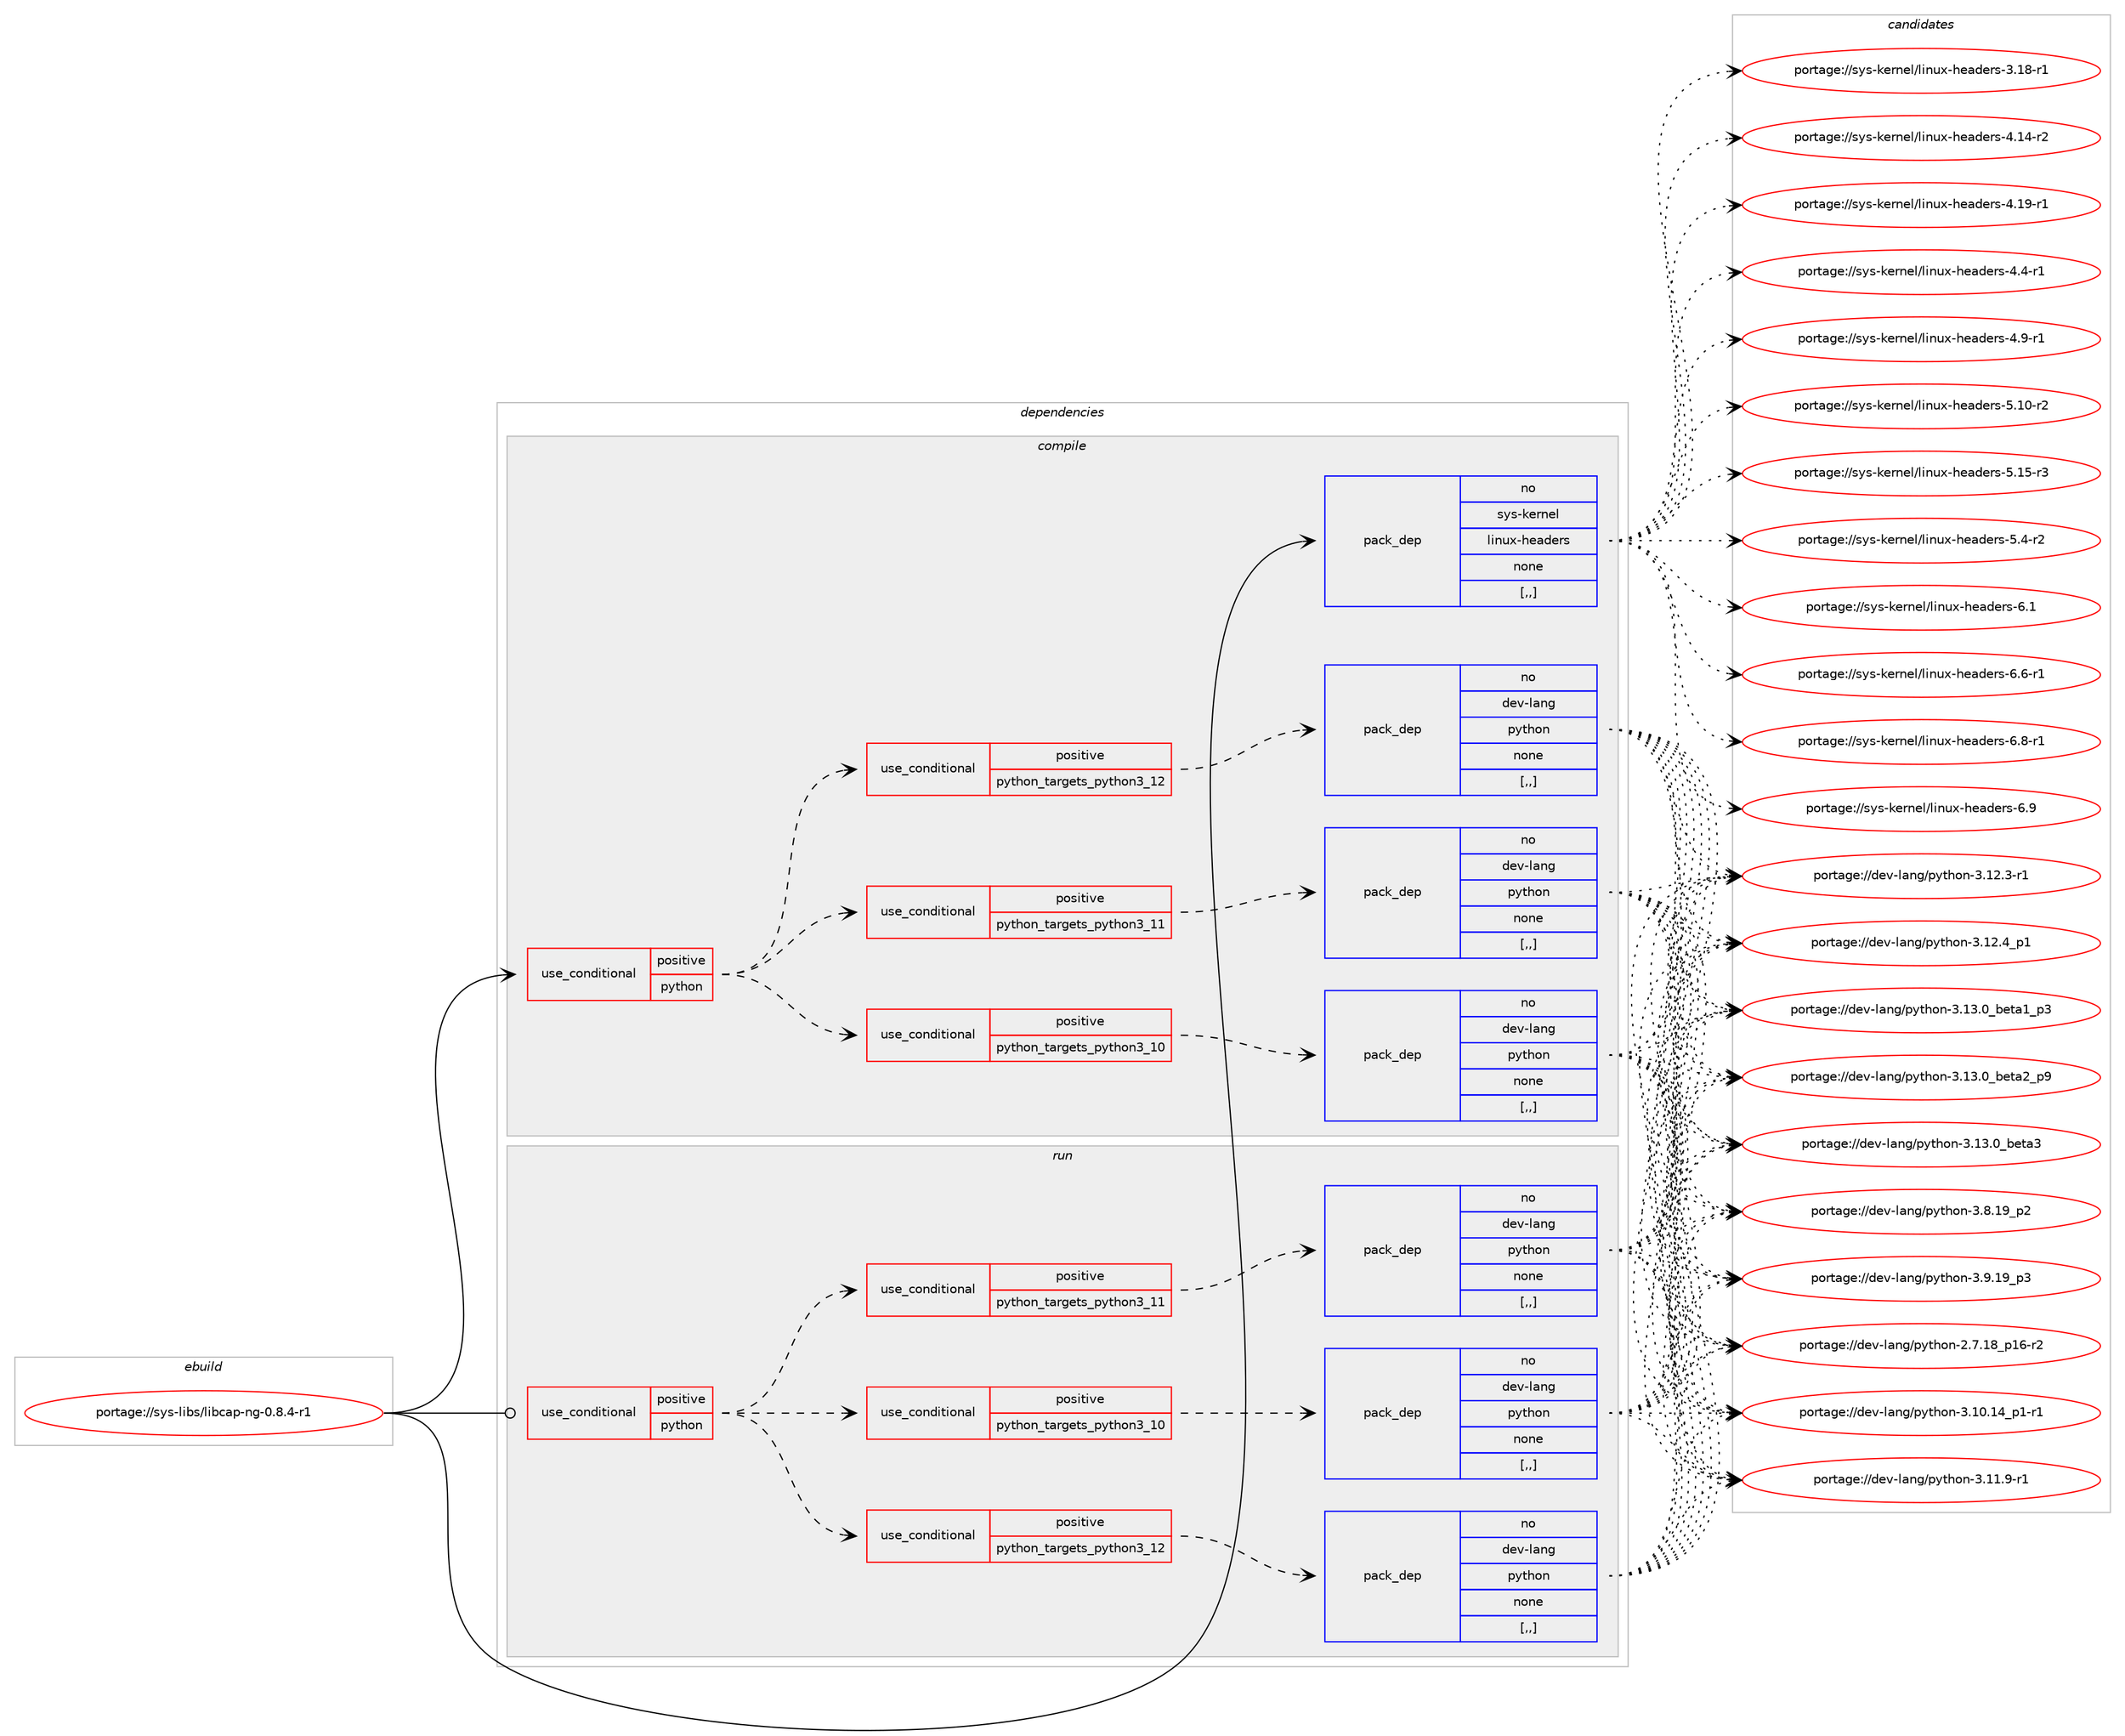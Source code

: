 digraph prolog {

# *************
# Graph options
# *************

newrank=true;
concentrate=true;
compound=true;
graph [rankdir=LR,fontname=Helvetica,fontsize=10,ranksep=1.5];#, ranksep=2.5, nodesep=0.2];
edge  [arrowhead=vee];
node  [fontname=Helvetica,fontsize=10];

# **********
# The ebuild
# **********

subgraph cluster_leftcol {
color=gray;
rank=same;
label=<<i>ebuild</i>>;
id [label="portage://sys-libs/libcap-ng-0.8.4-r1", color=red, width=4, href="../sys-libs/libcap-ng-0.8.4-r1.svg"];
}

# ****************
# The dependencies
# ****************

subgraph cluster_midcol {
color=gray;
label=<<i>dependencies</i>>;
subgraph cluster_compile {
fillcolor="#eeeeee";
style=filled;
label=<<i>compile</i>>;
subgraph cond114641 {
dependency430707 [label=<<TABLE BORDER="0" CELLBORDER="1" CELLSPACING="0" CELLPADDING="4"><TR><TD ROWSPAN="3" CELLPADDING="10">use_conditional</TD></TR><TR><TD>positive</TD></TR><TR><TD>python</TD></TR></TABLE>>, shape=none, color=red];
subgraph cond114642 {
dependency430708 [label=<<TABLE BORDER="0" CELLBORDER="1" CELLSPACING="0" CELLPADDING="4"><TR><TD ROWSPAN="3" CELLPADDING="10">use_conditional</TD></TR><TR><TD>positive</TD></TR><TR><TD>python_targets_python3_10</TD></TR></TABLE>>, shape=none, color=red];
subgraph pack313141 {
dependency430709 [label=<<TABLE BORDER="0" CELLBORDER="1" CELLSPACING="0" CELLPADDING="4" WIDTH="220"><TR><TD ROWSPAN="6" CELLPADDING="30">pack_dep</TD></TR><TR><TD WIDTH="110">no</TD></TR><TR><TD>dev-lang</TD></TR><TR><TD>python</TD></TR><TR><TD>none</TD></TR><TR><TD>[,,]</TD></TR></TABLE>>, shape=none, color=blue];
}
dependency430708:e -> dependency430709:w [weight=20,style="dashed",arrowhead="vee"];
}
dependency430707:e -> dependency430708:w [weight=20,style="dashed",arrowhead="vee"];
subgraph cond114643 {
dependency430710 [label=<<TABLE BORDER="0" CELLBORDER="1" CELLSPACING="0" CELLPADDING="4"><TR><TD ROWSPAN="3" CELLPADDING="10">use_conditional</TD></TR><TR><TD>positive</TD></TR><TR><TD>python_targets_python3_11</TD></TR></TABLE>>, shape=none, color=red];
subgraph pack313142 {
dependency430711 [label=<<TABLE BORDER="0" CELLBORDER="1" CELLSPACING="0" CELLPADDING="4" WIDTH="220"><TR><TD ROWSPAN="6" CELLPADDING="30">pack_dep</TD></TR><TR><TD WIDTH="110">no</TD></TR><TR><TD>dev-lang</TD></TR><TR><TD>python</TD></TR><TR><TD>none</TD></TR><TR><TD>[,,]</TD></TR></TABLE>>, shape=none, color=blue];
}
dependency430710:e -> dependency430711:w [weight=20,style="dashed",arrowhead="vee"];
}
dependency430707:e -> dependency430710:w [weight=20,style="dashed",arrowhead="vee"];
subgraph cond114644 {
dependency430712 [label=<<TABLE BORDER="0" CELLBORDER="1" CELLSPACING="0" CELLPADDING="4"><TR><TD ROWSPAN="3" CELLPADDING="10">use_conditional</TD></TR><TR><TD>positive</TD></TR><TR><TD>python_targets_python3_12</TD></TR></TABLE>>, shape=none, color=red];
subgraph pack313143 {
dependency430713 [label=<<TABLE BORDER="0" CELLBORDER="1" CELLSPACING="0" CELLPADDING="4" WIDTH="220"><TR><TD ROWSPAN="6" CELLPADDING="30">pack_dep</TD></TR><TR><TD WIDTH="110">no</TD></TR><TR><TD>dev-lang</TD></TR><TR><TD>python</TD></TR><TR><TD>none</TD></TR><TR><TD>[,,]</TD></TR></TABLE>>, shape=none, color=blue];
}
dependency430712:e -> dependency430713:w [weight=20,style="dashed",arrowhead="vee"];
}
dependency430707:e -> dependency430712:w [weight=20,style="dashed",arrowhead="vee"];
}
id:e -> dependency430707:w [weight=20,style="solid",arrowhead="vee"];
subgraph pack313144 {
dependency430714 [label=<<TABLE BORDER="0" CELLBORDER="1" CELLSPACING="0" CELLPADDING="4" WIDTH="220"><TR><TD ROWSPAN="6" CELLPADDING="30">pack_dep</TD></TR><TR><TD WIDTH="110">no</TD></TR><TR><TD>sys-kernel</TD></TR><TR><TD>linux-headers</TD></TR><TR><TD>none</TD></TR><TR><TD>[,,]</TD></TR></TABLE>>, shape=none, color=blue];
}
id:e -> dependency430714:w [weight=20,style="solid",arrowhead="vee"];
}
subgraph cluster_compileandrun {
fillcolor="#eeeeee";
style=filled;
label=<<i>compile and run</i>>;
}
subgraph cluster_run {
fillcolor="#eeeeee";
style=filled;
label=<<i>run</i>>;
subgraph cond114645 {
dependency430715 [label=<<TABLE BORDER="0" CELLBORDER="1" CELLSPACING="0" CELLPADDING="4"><TR><TD ROWSPAN="3" CELLPADDING="10">use_conditional</TD></TR><TR><TD>positive</TD></TR><TR><TD>python</TD></TR></TABLE>>, shape=none, color=red];
subgraph cond114646 {
dependency430716 [label=<<TABLE BORDER="0" CELLBORDER="1" CELLSPACING="0" CELLPADDING="4"><TR><TD ROWSPAN="3" CELLPADDING="10">use_conditional</TD></TR><TR><TD>positive</TD></TR><TR><TD>python_targets_python3_10</TD></TR></TABLE>>, shape=none, color=red];
subgraph pack313145 {
dependency430717 [label=<<TABLE BORDER="0" CELLBORDER="1" CELLSPACING="0" CELLPADDING="4" WIDTH="220"><TR><TD ROWSPAN="6" CELLPADDING="30">pack_dep</TD></TR><TR><TD WIDTH="110">no</TD></TR><TR><TD>dev-lang</TD></TR><TR><TD>python</TD></TR><TR><TD>none</TD></TR><TR><TD>[,,]</TD></TR></TABLE>>, shape=none, color=blue];
}
dependency430716:e -> dependency430717:w [weight=20,style="dashed",arrowhead="vee"];
}
dependency430715:e -> dependency430716:w [weight=20,style="dashed",arrowhead="vee"];
subgraph cond114647 {
dependency430718 [label=<<TABLE BORDER="0" CELLBORDER="1" CELLSPACING="0" CELLPADDING="4"><TR><TD ROWSPAN="3" CELLPADDING="10">use_conditional</TD></TR><TR><TD>positive</TD></TR><TR><TD>python_targets_python3_11</TD></TR></TABLE>>, shape=none, color=red];
subgraph pack313146 {
dependency430719 [label=<<TABLE BORDER="0" CELLBORDER="1" CELLSPACING="0" CELLPADDING="4" WIDTH="220"><TR><TD ROWSPAN="6" CELLPADDING="30">pack_dep</TD></TR><TR><TD WIDTH="110">no</TD></TR><TR><TD>dev-lang</TD></TR><TR><TD>python</TD></TR><TR><TD>none</TD></TR><TR><TD>[,,]</TD></TR></TABLE>>, shape=none, color=blue];
}
dependency430718:e -> dependency430719:w [weight=20,style="dashed",arrowhead="vee"];
}
dependency430715:e -> dependency430718:w [weight=20,style="dashed",arrowhead="vee"];
subgraph cond114648 {
dependency430720 [label=<<TABLE BORDER="0" CELLBORDER="1" CELLSPACING="0" CELLPADDING="4"><TR><TD ROWSPAN="3" CELLPADDING="10">use_conditional</TD></TR><TR><TD>positive</TD></TR><TR><TD>python_targets_python3_12</TD></TR></TABLE>>, shape=none, color=red];
subgraph pack313147 {
dependency430721 [label=<<TABLE BORDER="0" CELLBORDER="1" CELLSPACING="0" CELLPADDING="4" WIDTH="220"><TR><TD ROWSPAN="6" CELLPADDING="30">pack_dep</TD></TR><TR><TD WIDTH="110">no</TD></TR><TR><TD>dev-lang</TD></TR><TR><TD>python</TD></TR><TR><TD>none</TD></TR><TR><TD>[,,]</TD></TR></TABLE>>, shape=none, color=blue];
}
dependency430720:e -> dependency430721:w [weight=20,style="dashed",arrowhead="vee"];
}
dependency430715:e -> dependency430720:w [weight=20,style="dashed",arrowhead="vee"];
}
id:e -> dependency430715:w [weight=20,style="solid",arrowhead="odot"];
}
}

# **************
# The candidates
# **************

subgraph cluster_choices {
rank=same;
color=gray;
label=<<i>candidates</i>>;

subgraph choice313141 {
color=black;
nodesep=1;
choice100101118451089711010347112121116104111110455046554649569511249544511450 [label="portage://dev-lang/python-2.7.18_p16-r2", color=red, width=4,href="../dev-lang/python-2.7.18_p16-r2.svg"];
choice100101118451089711010347112121116104111110455146494846495295112494511449 [label="portage://dev-lang/python-3.10.14_p1-r1", color=red, width=4,href="../dev-lang/python-3.10.14_p1-r1.svg"];
choice100101118451089711010347112121116104111110455146494946574511449 [label="portage://dev-lang/python-3.11.9-r1", color=red, width=4,href="../dev-lang/python-3.11.9-r1.svg"];
choice100101118451089711010347112121116104111110455146495046514511449 [label="portage://dev-lang/python-3.12.3-r1", color=red, width=4,href="../dev-lang/python-3.12.3-r1.svg"];
choice100101118451089711010347112121116104111110455146495046529511249 [label="portage://dev-lang/python-3.12.4_p1", color=red, width=4,href="../dev-lang/python-3.12.4_p1.svg"];
choice10010111845108971101034711212111610411111045514649514648959810111697499511251 [label="portage://dev-lang/python-3.13.0_beta1_p3", color=red, width=4,href="../dev-lang/python-3.13.0_beta1_p3.svg"];
choice10010111845108971101034711212111610411111045514649514648959810111697509511257 [label="portage://dev-lang/python-3.13.0_beta2_p9", color=red, width=4,href="../dev-lang/python-3.13.0_beta2_p9.svg"];
choice1001011184510897110103471121211161041111104551464951464895981011169751 [label="portage://dev-lang/python-3.13.0_beta3", color=red, width=4,href="../dev-lang/python-3.13.0_beta3.svg"];
choice100101118451089711010347112121116104111110455146564649579511250 [label="portage://dev-lang/python-3.8.19_p2", color=red, width=4,href="../dev-lang/python-3.8.19_p2.svg"];
choice100101118451089711010347112121116104111110455146574649579511251 [label="portage://dev-lang/python-3.9.19_p3", color=red, width=4,href="../dev-lang/python-3.9.19_p3.svg"];
dependency430709:e -> choice100101118451089711010347112121116104111110455046554649569511249544511450:w [style=dotted,weight="100"];
dependency430709:e -> choice100101118451089711010347112121116104111110455146494846495295112494511449:w [style=dotted,weight="100"];
dependency430709:e -> choice100101118451089711010347112121116104111110455146494946574511449:w [style=dotted,weight="100"];
dependency430709:e -> choice100101118451089711010347112121116104111110455146495046514511449:w [style=dotted,weight="100"];
dependency430709:e -> choice100101118451089711010347112121116104111110455146495046529511249:w [style=dotted,weight="100"];
dependency430709:e -> choice10010111845108971101034711212111610411111045514649514648959810111697499511251:w [style=dotted,weight="100"];
dependency430709:e -> choice10010111845108971101034711212111610411111045514649514648959810111697509511257:w [style=dotted,weight="100"];
dependency430709:e -> choice1001011184510897110103471121211161041111104551464951464895981011169751:w [style=dotted,weight="100"];
dependency430709:e -> choice100101118451089711010347112121116104111110455146564649579511250:w [style=dotted,weight="100"];
dependency430709:e -> choice100101118451089711010347112121116104111110455146574649579511251:w [style=dotted,weight="100"];
}
subgraph choice313142 {
color=black;
nodesep=1;
choice100101118451089711010347112121116104111110455046554649569511249544511450 [label="portage://dev-lang/python-2.7.18_p16-r2", color=red, width=4,href="../dev-lang/python-2.7.18_p16-r2.svg"];
choice100101118451089711010347112121116104111110455146494846495295112494511449 [label="portage://dev-lang/python-3.10.14_p1-r1", color=red, width=4,href="../dev-lang/python-3.10.14_p1-r1.svg"];
choice100101118451089711010347112121116104111110455146494946574511449 [label="portage://dev-lang/python-3.11.9-r1", color=red, width=4,href="../dev-lang/python-3.11.9-r1.svg"];
choice100101118451089711010347112121116104111110455146495046514511449 [label="portage://dev-lang/python-3.12.3-r1", color=red, width=4,href="../dev-lang/python-3.12.3-r1.svg"];
choice100101118451089711010347112121116104111110455146495046529511249 [label="portage://dev-lang/python-3.12.4_p1", color=red, width=4,href="../dev-lang/python-3.12.4_p1.svg"];
choice10010111845108971101034711212111610411111045514649514648959810111697499511251 [label="portage://dev-lang/python-3.13.0_beta1_p3", color=red, width=4,href="../dev-lang/python-3.13.0_beta1_p3.svg"];
choice10010111845108971101034711212111610411111045514649514648959810111697509511257 [label="portage://dev-lang/python-3.13.0_beta2_p9", color=red, width=4,href="../dev-lang/python-3.13.0_beta2_p9.svg"];
choice1001011184510897110103471121211161041111104551464951464895981011169751 [label="portage://dev-lang/python-3.13.0_beta3", color=red, width=4,href="../dev-lang/python-3.13.0_beta3.svg"];
choice100101118451089711010347112121116104111110455146564649579511250 [label="portage://dev-lang/python-3.8.19_p2", color=red, width=4,href="../dev-lang/python-3.8.19_p2.svg"];
choice100101118451089711010347112121116104111110455146574649579511251 [label="portage://dev-lang/python-3.9.19_p3", color=red, width=4,href="../dev-lang/python-3.9.19_p3.svg"];
dependency430711:e -> choice100101118451089711010347112121116104111110455046554649569511249544511450:w [style=dotted,weight="100"];
dependency430711:e -> choice100101118451089711010347112121116104111110455146494846495295112494511449:w [style=dotted,weight="100"];
dependency430711:e -> choice100101118451089711010347112121116104111110455146494946574511449:w [style=dotted,weight="100"];
dependency430711:e -> choice100101118451089711010347112121116104111110455146495046514511449:w [style=dotted,weight="100"];
dependency430711:e -> choice100101118451089711010347112121116104111110455146495046529511249:w [style=dotted,weight="100"];
dependency430711:e -> choice10010111845108971101034711212111610411111045514649514648959810111697499511251:w [style=dotted,weight="100"];
dependency430711:e -> choice10010111845108971101034711212111610411111045514649514648959810111697509511257:w [style=dotted,weight="100"];
dependency430711:e -> choice1001011184510897110103471121211161041111104551464951464895981011169751:w [style=dotted,weight="100"];
dependency430711:e -> choice100101118451089711010347112121116104111110455146564649579511250:w [style=dotted,weight="100"];
dependency430711:e -> choice100101118451089711010347112121116104111110455146574649579511251:w [style=dotted,weight="100"];
}
subgraph choice313143 {
color=black;
nodesep=1;
choice100101118451089711010347112121116104111110455046554649569511249544511450 [label="portage://dev-lang/python-2.7.18_p16-r2", color=red, width=4,href="../dev-lang/python-2.7.18_p16-r2.svg"];
choice100101118451089711010347112121116104111110455146494846495295112494511449 [label="portage://dev-lang/python-3.10.14_p1-r1", color=red, width=4,href="../dev-lang/python-3.10.14_p1-r1.svg"];
choice100101118451089711010347112121116104111110455146494946574511449 [label="portage://dev-lang/python-3.11.9-r1", color=red, width=4,href="../dev-lang/python-3.11.9-r1.svg"];
choice100101118451089711010347112121116104111110455146495046514511449 [label="portage://dev-lang/python-3.12.3-r1", color=red, width=4,href="../dev-lang/python-3.12.3-r1.svg"];
choice100101118451089711010347112121116104111110455146495046529511249 [label="portage://dev-lang/python-3.12.4_p1", color=red, width=4,href="../dev-lang/python-3.12.4_p1.svg"];
choice10010111845108971101034711212111610411111045514649514648959810111697499511251 [label="portage://dev-lang/python-3.13.0_beta1_p3", color=red, width=4,href="../dev-lang/python-3.13.0_beta1_p3.svg"];
choice10010111845108971101034711212111610411111045514649514648959810111697509511257 [label="portage://dev-lang/python-3.13.0_beta2_p9", color=red, width=4,href="../dev-lang/python-3.13.0_beta2_p9.svg"];
choice1001011184510897110103471121211161041111104551464951464895981011169751 [label="portage://dev-lang/python-3.13.0_beta3", color=red, width=4,href="../dev-lang/python-3.13.0_beta3.svg"];
choice100101118451089711010347112121116104111110455146564649579511250 [label="portage://dev-lang/python-3.8.19_p2", color=red, width=4,href="../dev-lang/python-3.8.19_p2.svg"];
choice100101118451089711010347112121116104111110455146574649579511251 [label="portage://dev-lang/python-3.9.19_p3", color=red, width=4,href="../dev-lang/python-3.9.19_p3.svg"];
dependency430713:e -> choice100101118451089711010347112121116104111110455046554649569511249544511450:w [style=dotted,weight="100"];
dependency430713:e -> choice100101118451089711010347112121116104111110455146494846495295112494511449:w [style=dotted,weight="100"];
dependency430713:e -> choice100101118451089711010347112121116104111110455146494946574511449:w [style=dotted,weight="100"];
dependency430713:e -> choice100101118451089711010347112121116104111110455146495046514511449:w [style=dotted,weight="100"];
dependency430713:e -> choice100101118451089711010347112121116104111110455146495046529511249:w [style=dotted,weight="100"];
dependency430713:e -> choice10010111845108971101034711212111610411111045514649514648959810111697499511251:w [style=dotted,weight="100"];
dependency430713:e -> choice10010111845108971101034711212111610411111045514649514648959810111697509511257:w [style=dotted,weight="100"];
dependency430713:e -> choice1001011184510897110103471121211161041111104551464951464895981011169751:w [style=dotted,weight="100"];
dependency430713:e -> choice100101118451089711010347112121116104111110455146564649579511250:w [style=dotted,weight="100"];
dependency430713:e -> choice100101118451089711010347112121116104111110455146574649579511251:w [style=dotted,weight="100"];
}
subgraph choice313144 {
color=black;
nodesep=1;
choice1151211154510710111411010110847108105110117120451041019710010111411545514649564511449 [label="portage://sys-kernel/linux-headers-3.18-r1", color=red, width=4,href="../sys-kernel/linux-headers-3.18-r1.svg"];
choice1151211154510710111411010110847108105110117120451041019710010111411545524649524511450 [label="portage://sys-kernel/linux-headers-4.14-r2", color=red, width=4,href="../sys-kernel/linux-headers-4.14-r2.svg"];
choice1151211154510710111411010110847108105110117120451041019710010111411545524649574511449 [label="portage://sys-kernel/linux-headers-4.19-r1", color=red, width=4,href="../sys-kernel/linux-headers-4.19-r1.svg"];
choice11512111545107101114110101108471081051101171204510410197100101114115455246524511449 [label="portage://sys-kernel/linux-headers-4.4-r1", color=red, width=4,href="../sys-kernel/linux-headers-4.4-r1.svg"];
choice11512111545107101114110101108471081051101171204510410197100101114115455246574511449 [label="portage://sys-kernel/linux-headers-4.9-r1", color=red, width=4,href="../sys-kernel/linux-headers-4.9-r1.svg"];
choice1151211154510710111411010110847108105110117120451041019710010111411545534649484511450 [label="portage://sys-kernel/linux-headers-5.10-r2", color=red, width=4,href="../sys-kernel/linux-headers-5.10-r2.svg"];
choice1151211154510710111411010110847108105110117120451041019710010111411545534649534511451 [label="portage://sys-kernel/linux-headers-5.15-r3", color=red, width=4,href="../sys-kernel/linux-headers-5.15-r3.svg"];
choice11512111545107101114110101108471081051101171204510410197100101114115455346524511450 [label="portage://sys-kernel/linux-headers-5.4-r2", color=red, width=4,href="../sys-kernel/linux-headers-5.4-r2.svg"];
choice1151211154510710111411010110847108105110117120451041019710010111411545544649 [label="portage://sys-kernel/linux-headers-6.1", color=red, width=4,href="../sys-kernel/linux-headers-6.1.svg"];
choice11512111545107101114110101108471081051101171204510410197100101114115455446544511449 [label="portage://sys-kernel/linux-headers-6.6-r1", color=red, width=4,href="../sys-kernel/linux-headers-6.6-r1.svg"];
choice11512111545107101114110101108471081051101171204510410197100101114115455446564511449 [label="portage://sys-kernel/linux-headers-6.8-r1", color=red, width=4,href="../sys-kernel/linux-headers-6.8-r1.svg"];
choice1151211154510710111411010110847108105110117120451041019710010111411545544657 [label="portage://sys-kernel/linux-headers-6.9", color=red, width=4,href="../sys-kernel/linux-headers-6.9.svg"];
dependency430714:e -> choice1151211154510710111411010110847108105110117120451041019710010111411545514649564511449:w [style=dotted,weight="100"];
dependency430714:e -> choice1151211154510710111411010110847108105110117120451041019710010111411545524649524511450:w [style=dotted,weight="100"];
dependency430714:e -> choice1151211154510710111411010110847108105110117120451041019710010111411545524649574511449:w [style=dotted,weight="100"];
dependency430714:e -> choice11512111545107101114110101108471081051101171204510410197100101114115455246524511449:w [style=dotted,weight="100"];
dependency430714:e -> choice11512111545107101114110101108471081051101171204510410197100101114115455246574511449:w [style=dotted,weight="100"];
dependency430714:e -> choice1151211154510710111411010110847108105110117120451041019710010111411545534649484511450:w [style=dotted,weight="100"];
dependency430714:e -> choice1151211154510710111411010110847108105110117120451041019710010111411545534649534511451:w [style=dotted,weight="100"];
dependency430714:e -> choice11512111545107101114110101108471081051101171204510410197100101114115455346524511450:w [style=dotted,weight="100"];
dependency430714:e -> choice1151211154510710111411010110847108105110117120451041019710010111411545544649:w [style=dotted,weight="100"];
dependency430714:e -> choice11512111545107101114110101108471081051101171204510410197100101114115455446544511449:w [style=dotted,weight="100"];
dependency430714:e -> choice11512111545107101114110101108471081051101171204510410197100101114115455446564511449:w [style=dotted,weight="100"];
dependency430714:e -> choice1151211154510710111411010110847108105110117120451041019710010111411545544657:w [style=dotted,weight="100"];
}
subgraph choice313145 {
color=black;
nodesep=1;
choice100101118451089711010347112121116104111110455046554649569511249544511450 [label="portage://dev-lang/python-2.7.18_p16-r2", color=red, width=4,href="../dev-lang/python-2.7.18_p16-r2.svg"];
choice100101118451089711010347112121116104111110455146494846495295112494511449 [label="portage://dev-lang/python-3.10.14_p1-r1", color=red, width=4,href="../dev-lang/python-3.10.14_p1-r1.svg"];
choice100101118451089711010347112121116104111110455146494946574511449 [label="portage://dev-lang/python-3.11.9-r1", color=red, width=4,href="../dev-lang/python-3.11.9-r1.svg"];
choice100101118451089711010347112121116104111110455146495046514511449 [label="portage://dev-lang/python-3.12.3-r1", color=red, width=4,href="../dev-lang/python-3.12.3-r1.svg"];
choice100101118451089711010347112121116104111110455146495046529511249 [label="portage://dev-lang/python-3.12.4_p1", color=red, width=4,href="../dev-lang/python-3.12.4_p1.svg"];
choice10010111845108971101034711212111610411111045514649514648959810111697499511251 [label="portage://dev-lang/python-3.13.0_beta1_p3", color=red, width=4,href="../dev-lang/python-3.13.0_beta1_p3.svg"];
choice10010111845108971101034711212111610411111045514649514648959810111697509511257 [label="portage://dev-lang/python-3.13.0_beta2_p9", color=red, width=4,href="../dev-lang/python-3.13.0_beta2_p9.svg"];
choice1001011184510897110103471121211161041111104551464951464895981011169751 [label="portage://dev-lang/python-3.13.0_beta3", color=red, width=4,href="../dev-lang/python-3.13.0_beta3.svg"];
choice100101118451089711010347112121116104111110455146564649579511250 [label="portage://dev-lang/python-3.8.19_p2", color=red, width=4,href="../dev-lang/python-3.8.19_p2.svg"];
choice100101118451089711010347112121116104111110455146574649579511251 [label="portage://dev-lang/python-3.9.19_p3", color=red, width=4,href="../dev-lang/python-3.9.19_p3.svg"];
dependency430717:e -> choice100101118451089711010347112121116104111110455046554649569511249544511450:w [style=dotted,weight="100"];
dependency430717:e -> choice100101118451089711010347112121116104111110455146494846495295112494511449:w [style=dotted,weight="100"];
dependency430717:e -> choice100101118451089711010347112121116104111110455146494946574511449:w [style=dotted,weight="100"];
dependency430717:e -> choice100101118451089711010347112121116104111110455146495046514511449:w [style=dotted,weight="100"];
dependency430717:e -> choice100101118451089711010347112121116104111110455146495046529511249:w [style=dotted,weight="100"];
dependency430717:e -> choice10010111845108971101034711212111610411111045514649514648959810111697499511251:w [style=dotted,weight="100"];
dependency430717:e -> choice10010111845108971101034711212111610411111045514649514648959810111697509511257:w [style=dotted,weight="100"];
dependency430717:e -> choice1001011184510897110103471121211161041111104551464951464895981011169751:w [style=dotted,weight="100"];
dependency430717:e -> choice100101118451089711010347112121116104111110455146564649579511250:w [style=dotted,weight="100"];
dependency430717:e -> choice100101118451089711010347112121116104111110455146574649579511251:w [style=dotted,weight="100"];
}
subgraph choice313146 {
color=black;
nodesep=1;
choice100101118451089711010347112121116104111110455046554649569511249544511450 [label="portage://dev-lang/python-2.7.18_p16-r2", color=red, width=4,href="../dev-lang/python-2.7.18_p16-r2.svg"];
choice100101118451089711010347112121116104111110455146494846495295112494511449 [label="portage://dev-lang/python-3.10.14_p1-r1", color=red, width=4,href="../dev-lang/python-3.10.14_p1-r1.svg"];
choice100101118451089711010347112121116104111110455146494946574511449 [label="portage://dev-lang/python-3.11.9-r1", color=red, width=4,href="../dev-lang/python-3.11.9-r1.svg"];
choice100101118451089711010347112121116104111110455146495046514511449 [label="portage://dev-lang/python-3.12.3-r1", color=red, width=4,href="../dev-lang/python-3.12.3-r1.svg"];
choice100101118451089711010347112121116104111110455146495046529511249 [label="portage://dev-lang/python-3.12.4_p1", color=red, width=4,href="../dev-lang/python-3.12.4_p1.svg"];
choice10010111845108971101034711212111610411111045514649514648959810111697499511251 [label="portage://dev-lang/python-3.13.0_beta1_p3", color=red, width=4,href="../dev-lang/python-3.13.0_beta1_p3.svg"];
choice10010111845108971101034711212111610411111045514649514648959810111697509511257 [label="portage://dev-lang/python-3.13.0_beta2_p9", color=red, width=4,href="../dev-lang/python-3.13.0_beta2_p9.svg"];
choice1001011184510897110103471121211161041111104551464951464895981011169751 [label="portage://dev-lang/python-3.13.0_beta3", color=red, width=4,href="../dev-lang/python-3.13.0_beta3.svg"];
choice100101118451089711010347112121116104111110455146564649579511250 [label="portage://dev-lang/python-3.8.19_p2", color=red, width=4,href="../dev-lang/python-3.8.19_p2.svg"];
choice100101118451089711010347112121116104111110455146574649579511251 [label="portage://dev-lang/python-3.9.19_p3", color=red, width=4,href="../dev-lang/python-3.9.19_p3.svg"];
dependency430719:e -> choice100101118451089711010347112121116104111110455046554649569511249544511450:w [style=dotted,weight="100"];
dependency430719:e -> choice100101118451089711010347112121116104111110455146494846495295112494511449:w [style=dotted,weight="100"];
dependency430719:e -> choice100101118451089711010347112121116104111110455146494946574511449:w [style=dotted,weight="100"];
dependency430719:e -> choice100101118451089711010347112121116104111110455146495046514511449:w [style=dotted,weight="100"];
dependency430719:e -> choice100101118451089711010347112121116104111110455146495046529511249:w [style=dotted,weight="100"];
dependency430719:e -> choice10010111845108971101034711212111610411111045514649514648959810111697499511251:w [style=dotted,weight="100"];
dependency430719:e -> choice10010111845108971101034711212111610411111045514649514648959810111697509511257:w [style=dotted,weight="100"];
dependency430719:e -> choice1001011184510897110103471121211161041111104551464951464895981011169751:w [style=dotted,weight="100"];
dependency430719:e -> choice100101118451089711010347112121116104111110455146564649579511250:w [style=dotted,weight="100"];
dependency430719:e -> choice100101118451089711010347112121116104111110455146574649579511251:w [style=dotted,weight="100"];
}
subgraph choice313147 {
color=black;
nodesep=1;
choice100101118451089711010347112121116104111110455046554649569511249544511450 [label="portage://dev-lang/python-2.7.18_p16-r2", color=red, width=4,href="../dev-lang/python-2.7.18_p16-r2.svg"];
choice100101118451089711010347112121116104111110455146494846495295112494511449 [label="portage://dev-lang/python-3.10.14_p1-r1", color=red, width=4,href="../dev-lang/python-3.10.14_p1-r1.svg"];
choice100101118451089711010347112121116104111110455146494946574511449 [label="portage://dev-lang/python-3.11.9-r1", color=red, width=4,href="../dev-lang/python-3.11.9-r1.svg"];
choice100101118451089711010347112121116104111110455146495046514511449 [label="portage://dev-lang/python-3.12.3-r1", color=red, width=4,href="../dev-lang/python-3.12.3-r1.svg"];
choice100101118451089711010347112121116104111110455146495046529511249 [label="portage://dev-lang/python-3.12.4_p1", color=red, width=4,href="../dev-lang/python-3.12.4_p1.svg"];
choice10010111845108971101034711212111610411111045514649514648959810111697499511251 [label="portage://dev-lang/python-3.13.0_beta1_p3", color=red, width=4,href="../dev-lang/python-3.13.0_beta1_p3.svg"];
choice10010111845108971101034711212111610411111045514649514648959810111697509511257 [label="portage://dev-lang/python-3.13.0_beta2_p9", color=red, width=4,href="../dev-lang/python-3.13.0_beta2_p9.svg"];
choice1001011184510897110103471121211161041111104551464951464895981011169751 [label="portage://dev-lang/python-3.13.0_beta3", color=red, width=4,href="../dev-lang/python-3.13.0_beta3.svg"];
choice100101118451089711010347112121116104111110455146564649579511250 [label="portage://dev-lang/python-3.8.19_p2", color=red, width=4,href="../dev-lang/python-3.8.19_p2.svg"];
choice100101118451089711010347112121116104111110455146574649579511251 [label="portage://dev-lang/python-3.9.19_p3", color=red, width=4,href="../dev-lang/python-3.9.19_p3.svg"];
dependency430721:e -> choice100101118451089711010347112121116104111110455046554649569511249544511450:w [style=dotted,weight="100"];
dependency430721:e -> choice100101118451089711010347112121116104111110455146494846495295112494511449:w [style=dotted,weight="100"];
dependency430721:e -> choice100101118451089711010347112121116104111110455146494946574511449:w [style=dotted,weight="100"];
dependency430721:e -> choice100101118451089711010347112121116104111110455146495046514511449:w [style=dotted,weight="100"];
dependency430721:e -> choice100101118451089711010347112121116104111110455146495046529511249:w [style=dotted,weight="100"];
dependency430721:e -> choice10010111845108971101034711212111610411111045514649514648959810111697499511251:w [style=dotted,weight="100"];
dependency430721:e -> choice10010111845108971101034711212111610411111045514649514648959810111697509511257:w [style=dotted,weight="100"];
dependency430721:e -> choice1001011184510897110103471121211161041111104551464951464895981011169751:w [style=dotted,weight="100"];
dependency430721:e -> choice100101118451089711010347112121116104111110455146564649579511250:w [style=dotted,weight="100"];
dependency430721:e -> choice100101118451089711010347112121116104111110455146574649579511251:w [style=dotted,weight="100"];
}
}

}
